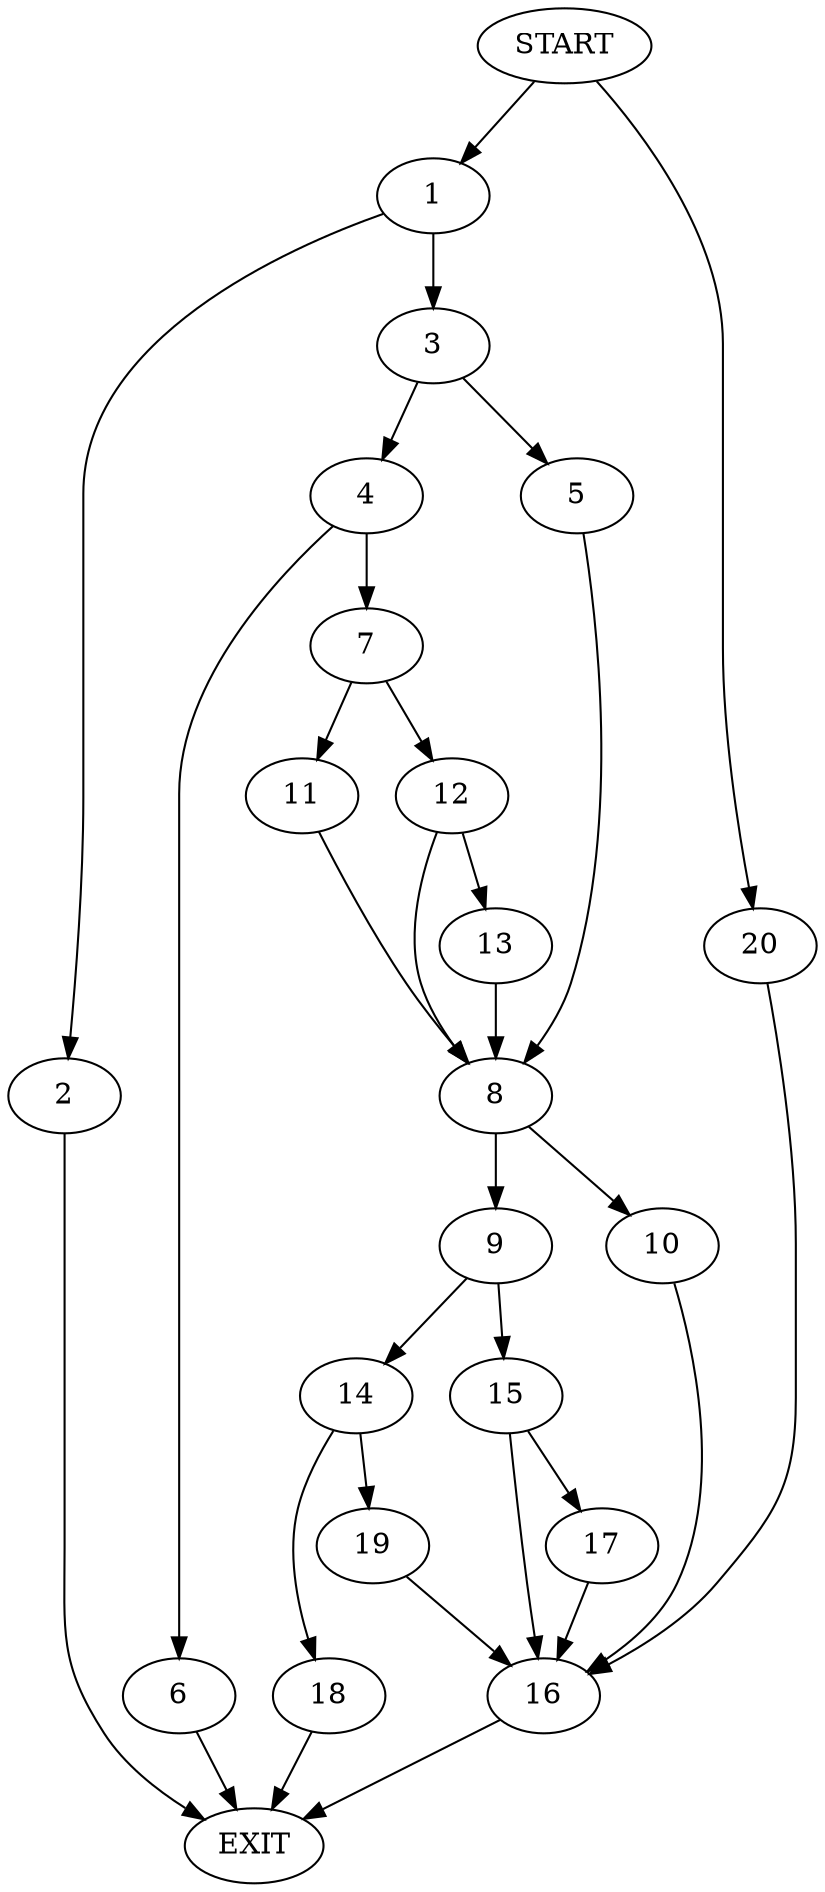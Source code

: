 digraph {
0 [label="START"]
21 [label="EXIT"]
0 -> 1
1 -> 2
1 -> 3
3 -> 4
3 -> 5
2 -> 21
4 -> 6
4 -> 7
5 -> 8
8 -> 9
8 -> 10
7 -> 11
7 -> 12
6 -> 21
11 -> 8
12 -> 13
12 -> 8
13 -> 8
9 -> 14
9 -> 15
10 -> 16
16 -> 21
15 -> 16
15 -> 17
14 -> 18
14 -> 19
17 -> 16
18 -> 21
19 -> 16
0 -> 20
20 -> 16
}
